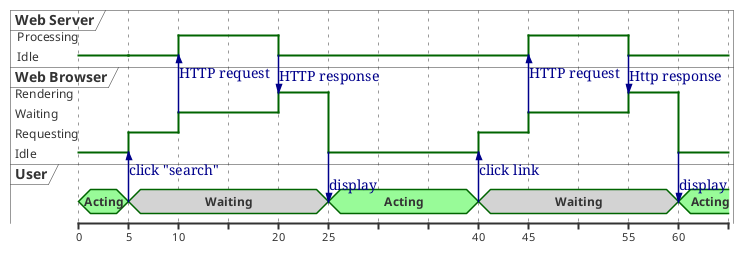 @startuml
robust "Web Server" as WS
robust "Web Browser" as B
concise "User" as U

@0
U is Acting #palegreen
B is Idle
WS is Idle
@5
U -> B : click "search"
U is Waiting #lightgrey
B is Requesting
WS is Idle
@10
B -> WS : HTTP request
B is Waiting
WS is Processing
@20
WS -> B : HTTP response
WS is Idle
B is Rendering
@25
B -> U: display
B is Idle
U is Acting #palegreen
@40
U -> B : click link
U is Waiting #lightgrey
B is Requesting
@45
B -> WS: HTTP request
B is Waiting
WS is Processing
@55
WS -> B : Http response
B is Rendering
WS is Idle
@60
B -> U: display
B is Idle
U is Acting #palegreen
@enduml